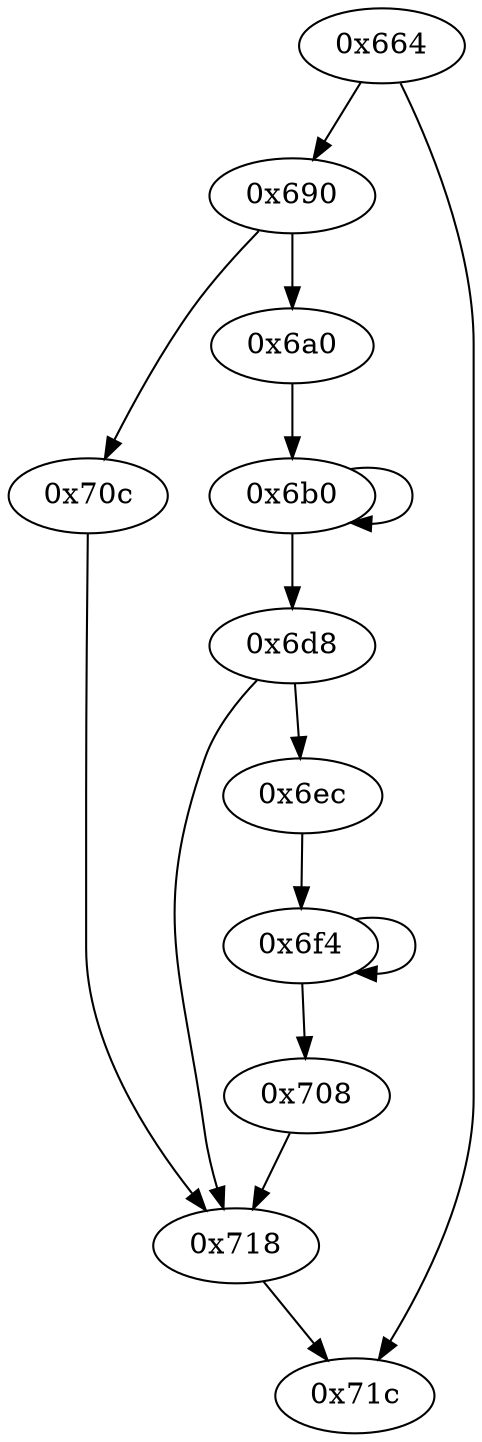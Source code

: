 digraph "" {
	"0x664"	 [opcode="[u'push', u'add', u'sub', u'mov', u'ldr', u'cmp', u'ldr', u'ldr', u'str', u'mov', u'b']"];
	"0x690"	 [opcode="[u'ldr', u'ldrb', u'cmp', u'b']"];
	"0x664" -> "0x690";
	"0x71c"	 [opcode="[u'ldr', u'ldr', u'ldr', u'ldr', u'sub', u'sub', u'pop']"];
	"0x664" -> "0x71c";
	"0x718"	 [opcode="[u'mov']"];
	"0x718" -> "0x71c";
	"0x708"	 [opcode="[u'b']"];
	"0x708" -> "0x718";
	"0x6ec"	 [opcode="[u'ldr', u'add']"];
	"0x6f4"	 [opcode="[u'ldr', u'mov', u'bl', u'sub', u'b']"];
	"0x6ec" -> "0x6f4";
	"0x70c"	 [opcode="[u'ldr', u'add', u'bl']"];
	"0x690" -> "0x70c";
	"0x6a0"	 [opcode="[u'add', u'mov', u'mov', u'add']"];
	"0x690" -> "0x6a0";
	"0x6b0"	 [opcode="[u'add', u'bic', u'asr', u'sub', u'add', u'str', u'cmp', u'add', u'mov', u'b']"];
	"0x6b0" -> "0x6b0";
	"0x6d8"	 [opcode="[u'ldr', u'add', u'bl', u'cmp', u'b']"];
	"0x6b0" -> "0x6d8";
	"0x70c" -> "0x718";
	"0x6a0" -> "0x6b0";
	"0x6f4" -> "0x708";
	"0x6f4" -> "0x6f4";
	"0x6d8" -> "0x718";
	"0x6d8" -> "0x6ec";
}
